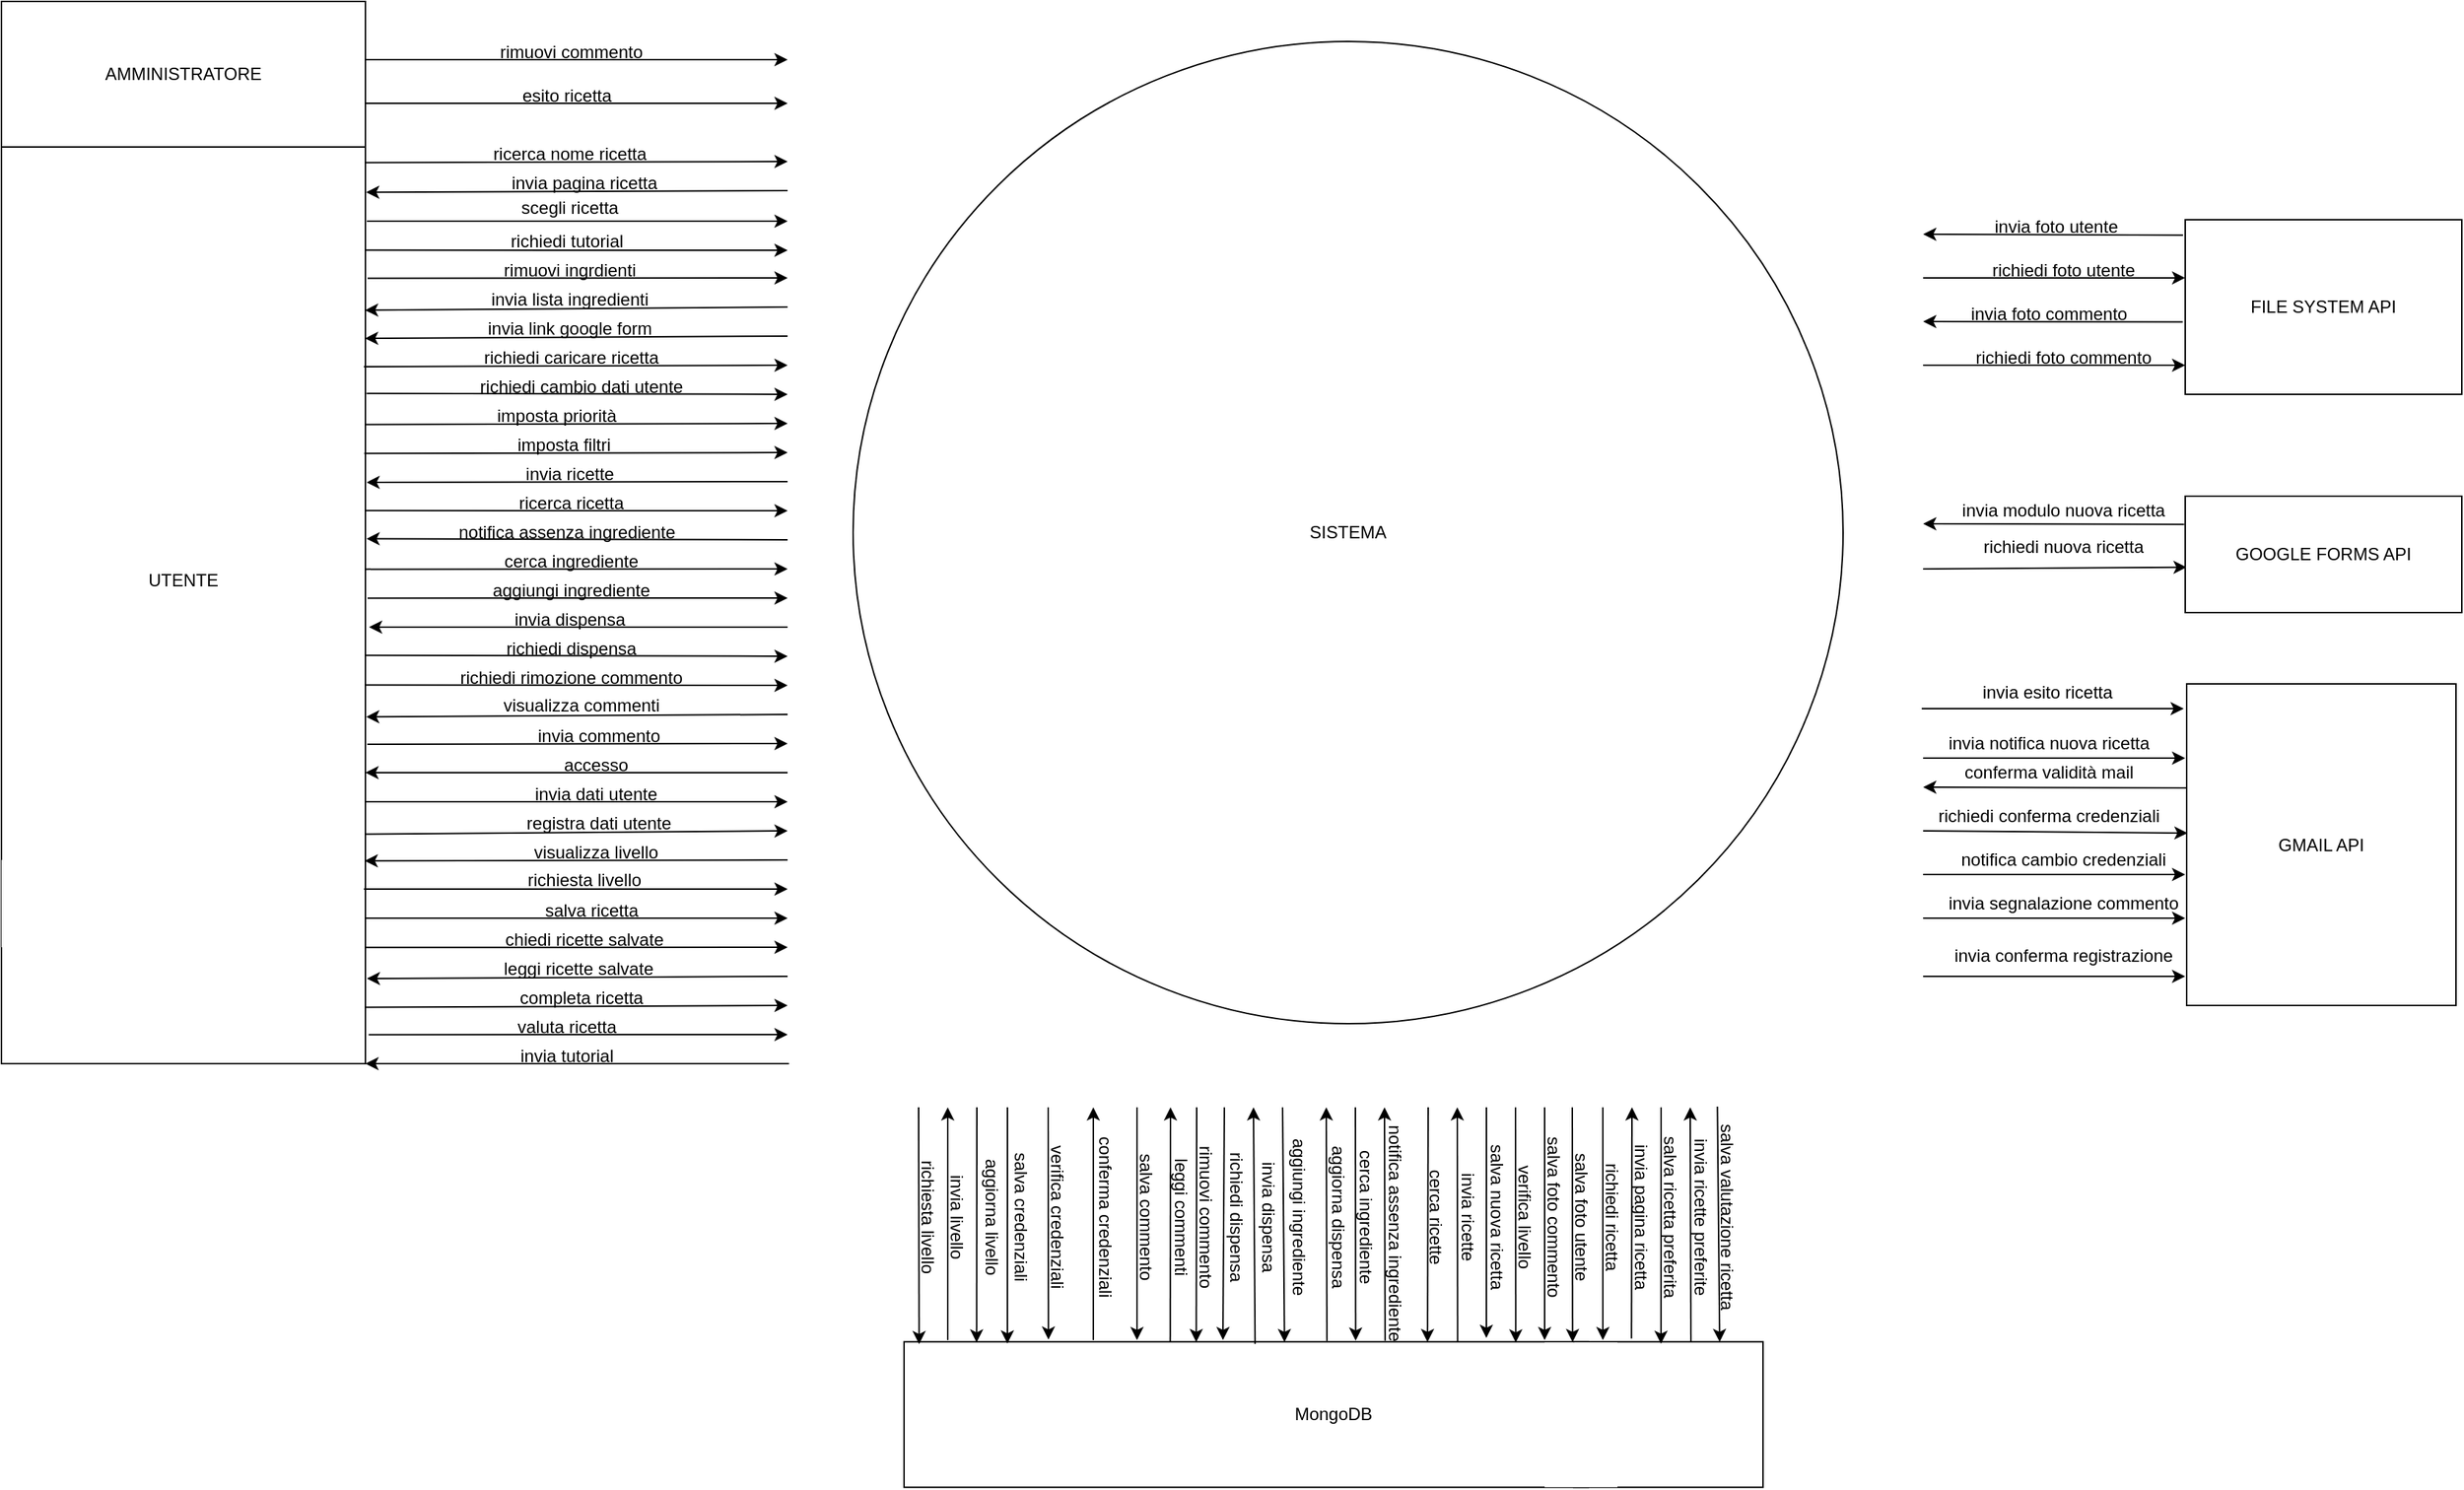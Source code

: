 <mxfile version="20.5.3" type="device"><diagram id="wQBlGms5R-B9E_tC6uIV" name="Pagina-1"><mxGraphModel dx="2553" dy="1556" grid="1" gridSize="10" guides="1" tooltips="1" connect="1" arrows="1" fold="1" page="1" pageScale="1" pageWidth="1169" pageHeight="827" math="0" shadow="0"><root><mxCell id="0"/><mxCell id="1" parent="0"/><mxCell id="vrRRHD0pAtCMs2YxS7Pa-10" value="" style="rounded=0;whiteSpace=wrap;html=1;fontColor=#000000;" parent="1" vertex="1"><mxGeometry x="-10" y="460" width="250" height="130" as="geometry"/></mxCell><mxCell id="uP_7H-w4UrX24b1T5Wkm-80" style="edgeStyle=orthogonalEdgeStyle;rounded=0;orthogonalLoop=1;jettySize=auto;html=1;exitX=1;exitY=0.75;exitDx=0;exitDy=0;fontColor=#000000;" parent="1" edge="1"><mxGeometry relative="1" as="geometry"><mxPoint x="530" y="-70" as="targetPoint"/><mxPoint x="240" y="-70" as="sourcePoint"/></mxGeometry></mxCell><mxCell id="0lq4EhsBohzgblfI7gjp-5" value="&lt;br&gt;&lt;br&gt;&lt;br&gt;&lt;br&gt;&lt;br&gt;&lt;br&gt;UTENTE" style="rounded=0;whiteSpace=wrap;html=1;perimeterSpacing=0;fontColor=#000000;" parent="1" vertex="1"><mxGeometry x="-10" y="-40" width="250" height="510" as="geometry"/></mxCell><mxCell id="0lq4EhsBohzgblfI7gjp-13" value="&lt;font style=&quot;font-size: 12px;&quot;&gt;richiesta &lt;/font&gt;&lt;font style=&quot;font-size: 12px;&quot;&gt;livello&lt;/font&gt;" style="text;html=1;align=center;verticalAlign=middle;resizable=0;points=[];autosize=1;fontSize=24;fontColor=#000000;" parent="1" vertex="1"><mxGeometry x="340" y="440" width="100" height="40" as="geometry"/></mxCell><mxCell id="0lq4EhsBohzgblfI7gjp-17" value="" style="endArrow=classic;html=1;rounded=0;fontSize=12;exitX=1;exitY=1;exitDx=0;exitDy=0;edgeStyle=elbowEdgeStyle;elbow=vertical;fontColor=#000000;" parent="1" source="0lq4EhsBohzgblfI7gjp-5" edge="1"><mxGeometry width="50" height="50" relative="1" as="geometry"><mxPoint x="540" y="530" as="sourcePoint"/><mxPoint x="530" y="470" as="targetPoint"/></mxGeometry></mxCell><mxCell id="0lq4EhsBohzgblfI7gjp-22" value="visualizza livello" style="text;html=1;align=center;verticalAlign=middle;resizable=0;points=[];autosize=1;fontSize=12;fontColor=#000000;" parent="1" vertex="1"><mxGeometry x="343" y="430" width="110" height="30" as="geometry"/></mxCell><mxCell id="0lq4EhsBohzgblfI7gjp-26" value="&lt;font&gt;registra dati utente&lt;/font&gt;" style="text;html=1;align=center;verticalAlign=middle;resizable=0;points=[];autosize=1;strokeColor=none;fillColor=none;fontSize=12;fontColor=#000000;" parent="1" vertex="1"><mxGeometry x="340" y="410" width="120" height="30" as="geometry"/></mxCell><mxCell id="0lq4EhsBohzgblfI7gjp-35" value="&lt;font&gt;invia dati utente&lt;/font&gt;" style="text;html=1;align=center;verticalAlign=middle;resizable=0;points=[];autosize=1;strokeColor=none;fillColor=none;fontSize=12;fontColor=#000000;" parent="1" vertex="1"><mxGeometry x="343" y="390" width="110" height="30" as="geometry"/></mxCell><mxCell id="0lq4EhsBohzgblfI7gjp-40" value="" style="endArrow=classic;html=1;rounded=0;fontSize=12;fontColor=#000000;elbow=vertical;" parent="1" edge="1"><mxGeometry width="50" height="50" relative="1" as="geometry"><mxPoint x="530" y="390" as="sourcePoint"/><mxPoint x="240" y="390" as="targetPoint"/></mxGeometry></mxCell><mxCell id="0lq4EhsBohzgblfI7gjp-41" value="accesso" style="text;html=1;align=center;verticalAlign=middle;resizable=0;points=[];autosize=1;strokeColor=none;fillColor=none;fontSize=12;fontColor=#000000;" parent="1" vertex="1"><mxGeometry x="363" y="370" width="70" height="30" as="geometry"/></mxCell><mxCell id="0lq4EhsBohzgblfI7gjp-44" value="&lt;font&gt;invia commento&lt;/font&gt;" style="text;html=1;align=center;verticalAlign=middle;resizable=0;points=[];autosize=1;strokeColor=none;fillColor=none;fontSize=12;fontColor=#000000;" parent="1" vertex="1"><mxGeometry x="345" y="350" width="110" height="30" as="geometry"/></mxCell><mxCell id="0lq4EhsBohzgblfI7gjp-52" value="visualizza commenti" style="text;html=1;align=center;verticalAlign=middle;resizable=0;points=[];autosize=1;strokeColor=none;fillColor=none;fontSize=12;fontColor=#000000;" parent="1" vertex="1"><mxGeometry x="323" y="329" width="130" height="30" as="geometry"/></mxCell><mxCell id="0lq4EhsBohzgblfI7gjp-54" value="richiedi rimozione commento" style="text;html=1;align=center;verticalAlign=middle;resizable=0;points=[];autosize=1;strokeColor=none;fillColor=none;fontSize=12;fontColor=#000000;" parent="1" vertex="1"><mxGeometry x="291" y="310" width="180" height="30" as="geometry"/></mxCell><mxCell id="0lq4EhsBohzgblfI7gjp-62" value="rimuovi commento" style="text;html=1;align=center;verticalAlign=middle;resizable=0;points=[];autosize=1;strokeColor=none;fillColor=none;fontSize=12;fontColor=#000000;rotation=0;" parent="1" vertex="1"><mxGeometry x="321" y="-120" width="120" height="30" as="geometry"/></mxCell><mxCell id="0lq4EhsBohzgblfI7gjp-63" value="" style="endArrow=classic;html=1;rounded=0;fontSize=12;fontColor=#000000;elbow=vertical;entryX=0.998;entryY=0.962;entryDx=0;entryDy=0;entryPerimeter=0;" parent="1" target="0lq4EhsBohzgblfI7gjp-5" edge="1"><mxGeometry width="50" height="50" relative="1" as="geometry"><mxPoint x="530" y="450" as="sourcePoint"/><mxPoint x="590" y="360" as="targetPoint"/></mxGeometry></mxCell><mxCell id="0lq4EhsBohzgblfI7gjp-64" value="" style="endArrow=classic;html=1;rounded=0;fontSize=12;fontColor=#000000;elbow=vertical;exitX=1;exitY=0.926;exitDx=0;exitDy=0;exitPerimeter=0;" parent="1" source="0lq4EhsBohzgblfI7gjp-5" edge="1"><mxGeometry width="50" height="50" relative="1" as="geometry"><mxPoint x="540" y="410" as="sourcePoint"/><mxPoint x="530" y="430" as="targetPoint"/></mxGeometry></mxCell><mxCell id="0lq4EhsBohzgblfI7gjp-65" value="" style="endArrow=classic;html=1;rounded=0;fontSize=12;fontColor=#000000;elbow=vertical;" parent="1" edge="1"><mxGeometry width="50" height="50" relative="1" as="geometry"><mxPoint x="240" y="410" as="sourcePoint"/><mxPoint x="530" y="410" as="targetPoint"/></mxGeometry></mxCell><mxCell id="0lq4EhsBohzgblfI7gjp-67" value="" style="endArrow=classic;html=1;rounded=0;fontSize=12;fontColor=#000000;elbow=vertical;exitX=1.005;exitY=0.805;exitDx=0;exitDy=0;exitPerimeter=0;" parent="1" source="0lq4EhsBohzgblfI7gjp-5" edge="1"><mxGeometry width="50" height="50" relative="1" as="geometry"><mxPoint x="480" y="360" as="sourcePoint"/><mxPoint x="530" y="370" as="targetPoint"/></mxGeometry></mxCell><mxCell id="0lq4EhsBohzgblfI7gjp-70" value="" style="endArrow=classic;html=1;rounded=0;fontSize=12;fontColor=#000000;elbow=vertical;exitX=1.002;exitY=0.725;exitDx=0;exitDy=0;exitPerimeter=0;" parent="1" source="0lq4EhsBohzgblfI7gjp-5" edge="1"><mxGeometry width="50" height="50" relative="1" as="geometry"><mxPoint x="420" y="330" as="sourcePoint"/><mxPoint x="530" y="330" as="targetPoint"/></mxGeometry></mxCell><mxCell id="uP_7H-w4UrX24b1T5Wkm-2" value="&lt;font&gt;richiedi dispensa&lt;/font&gt;" style="text;html=1;align=center;verticalAlign=middle;resizable=0;points=[];autosize=1;fontColor=#000000;" parent="1" vertex="1"><mxGeometry x="326" y="290" width="110" height="30" as="geometry"/></mxCell><mxCell id="uP_7H-w4UrX24b1T5Wkm-8" value="invia dispensa" style="text;html=1;align=center;verticalAlign=middle;resizable=0;points=[];autosize=1;strokeColor=none;fillColor=none;fontColor=#000000;" parent="1" vertex="1"><mxGeometry x="330" y="270" width="100" height="30" as="geometry"/></mxCell><mxCell id="uP_7H-w4UrX24b1T5Wkm-10" value="aggiungi ingrediente" style="text;html=1;align=center;verticalAlign=middle;resizable=0;points=[];autosize=1;strokeColor=none;fillColor=none;fontColor=#000000;" parent="1" vertex="1"><mxGeometry x="316" y="250" width="130" height="30" as="geometry"/></mxCell><mxCell id="uP_7H-w4UrX24b1T5Wkm-16" value="cerca ingrediente" style="text;html=1;align=center;verticalAlign=middle;resizable=0;points=[];autosize=1;strokeColor=none;fillColor=none;fontColor=#000000;" parent="1" vertex="1"><mxGeometry x="321" y="230" width="120" height="30" as="geometry"/></mxCell><mxCell id="uP_7H-w4UrX24b1T5Wkm-22" value="notifica assenza ingrediente" style="text;html=1;align=center;verticalAlign=middle;resizable=0;points=[];autosize=1;strokeColor=none;fillColor=none;fontColor=#000000;" parent="1" vertex="1"><mxGeometry x="293" y="210" width="170" height="30" as="geometry"/></mxCell><mxCell id="uP_7H-w4UrX24b1T5Wkm-24" value="ricerca ricetta" style="text;html=1;align=center;verticalAlign=middle;resizable=0;points=[];autosize=1;strokeColor=none;fillColor=none;fontColor=#000000;" parent="1" vertex="1"><mxGeometry x="331" y="190" width="100" height="30" as="geometry"/></mxCell><mxCell id="uP_7H-w4UrX24b1T5Wkm-30" value="invia ricette" style="text;html=1;align=center;verticalAlign=middle;resizable=0;points=[];autosize=1;strokeColor=none;fillColor=none;fontColor=#000000;" parent="1" vertex="1"><mxGeometry x="340" y="170" width="80" height="30" as="geometry"/></mxCell><mxCell id="uP_7H-w4UrX24b1T5Wkm-33" value="imposta filtri" style="text;html=1;align=center;verticalAlign=middle;resizable=0;points=[];autosize=1;strokeColor=none;fillColor=none;fontColor=#000000;" parent="1" vertex="1"><mxGeometry x="331" y="150" width="90" height="30" as="geometry"/></mxCell><mxCell id="uP_7H-w4UrX24b1T5Wkm-35" value="imposta priorità" style="text;html=1;align=center;verticalAlign=middle;resizable=0;points=[];autosize=1;strokeColor=none;fillColor=none;fontColor=#000000;" parent="1" vertex="1"><mxGeometry x="316" y="130" width="110" height="30" as="geometry"/></mxCell><mxCell id="uP_7H-w4UrX24b1T5Wkm-39" value="&lt;font&gt;richiedi cambio dati utente&lt;/font&gt;" style="text;html=1;align=center;verticalAlign=middle;resizable=0;points=[];autosize=1;strokeColor=none;fillColor=none;fontColor=#000000;" parent="1" vertex="1"><mxGeometry x="308" y="110" width="160" height="30" as="geometry"/></mxCell><mxCell id="uP_7H-w4UrX24b1T5Wkm-40" value="" style="endArrow=classic;html=1;rounded=0;fontColor=#000000;entryX=1.002;entryY=0.768;entryDx=0;entryDy=0;entryPerimeter=0;" parent="1" target="0lq4EhsBohzgblfI7gjp-5" edge="1"><mxGeometry width="50" height="50" relative="1" as="geometry"><mxPoint x="530" y="350" as="sourcePoint"/><mxPoint x="390" y="300" as="targetPoint"/></mxGeometry></mxCell><mxCell id="uP_7H-w4UrX24b1T5Wkm-41" value="" style="endArrow=classic;html=1;rounded=0;fontColor=#000000;exitX=0.998;exitY=0.685;exitDx=0;exitDy=0;exitPerimeter=0;" parent="1" source="0lq4EhsBohzgblfI7gjp-5" edge="1"><mxGeometry width="50" height="50" relative="1" as="geometry"><mxPoint x="340" y="350" as="sourcePoint"/><mxPoint x="530" y="310" as="targetPoint"/></mxGeometry></mxCell><mxCell id="uP_7H-w4UrX24b1T5Wkm-42" value="" style="endArrow=classic;html=1;rounded=0;fontColor=#000000;entryX=1.01;entryY=0.647;entryDx=0;entryDy=0;entryPerimeter=0;" parent="1" target="0lq4EhsBohzgblfI7gjp-5" edge="1"><mxGeometry width="50" height="50" relative="1" as="geometry"><mxPoint x="530" y="290" as="sourcePoint"/><mxPoint x="390" y="300" as="targetPoint"/></mxGeometry></mxCell><mxCell id="uP_7H-w4UrX24b1T5Wkm-43" value="" style="endArrow=classic;html=1;rounded=0;fontColor=#000000;exitX=1.006;exitY=0.608;exitDx=0;exitDy=0;exitPerimeter=0;" parent="1" edge="1" source="0lq4EhsBohzgblfI7gjp-5"><mxGeometry width="50" height="50" relative="1" as="geometry"><mxPoint x="240" y="260" as="sourcePoint"/><mxPoint x="530" y="270" as="targetPoint"/></mxGeometry></mxCell><mxCell id="uP_7H-w4UrX24b1T5Wkm-44" value="" style="endArrow=classic;html=1;rounded=0;fontColor=#000000;exitX=0.999;exitY=0.569;exitDx=0;exitDy=0;exitPerimeter=0;" parent="1" source="0lq4EhsBohzgblfI7gjp-5" edge="1"><mxGeometry width="50" height="50" relative="1" as="geometry"><mxPoint x="340" y="350" as="sourcePoint"/><mxPoint x="530" y="250" as="targetPoint"/></mxGeometry></mxCell><mxCell id="uP_7H-w4UrX24b1T5Wkm-45" value="" style="endArrow=classic;html=1;rounded=0;fontColor=#000000;entryX=1.003;entryY=0.528;entryDx=0;entryDy=0;entryPerimeter=0;" parent="1" target="0lq4EhsBohzgblfI7gjp-5" edge="1"><mxGeometry width="50" height="50" relative="1" as="geometry"><mxPoint x="530" y="230" as="sourcePoint"/><mxPoint x="390" y="300" as="targetPoint"/></mxGeometry></mxCell><mxCell id="uP_7H-w4UrX24b1T5Wkm-46" value="" style="endArrow=classic;html=1;rounded=0;fontColor=#000000;exitX=1;exitY=0.49;exitDx=0;exitDy=0;exitPerimeter=0;" parent="1" source="0lq4EhsBohzgblfI7gjp-5" edge="1"><mxGeometry width="50" height="50" relative="1" as="geometry"><mxPoint x="380" y="220" as="sourcePoint"/><mxPoint x="530" y="210" as="targetPoint"/></mxGeometry></mxCell><mxCell id="uP_7H-w4UrX24b1T5Wkm-47" value="" style="endArrow=classic;html=1;rounded=0;fontColor=#000000;entryX=1.003;entryY=0.452;entryDx=0;entryDy=0;entryPerimeter=0;" parent="1" target="0lq4EhsBohzgblfI7gjp-5" edge="1"><mxGeometry width="50" height="50" relative="1" as="geometry"><mxPoint x="530" y="190" as="sourcePoint"/><mxPoint x="430" y="170" as="targetPoint"/></mxGeometry></mxCell><mxCell id="uP_7H-w4UrX24b1T5Wkm-48" value="" style="endArrow=classic;html=1;rounded=0;fontColor=#000000;exitX=0.997;exitY=0.413;exitDx=0;exitDy=0;exitPerimeter=0;" parent="1" source="0lq4EhsBohzgblfI7gjp-5" edge="1"><mxGeometry width="50" height="50" relative="1" as="geometry"><mxPoint x="380" y="220" as="sourcePoint"/><mxPoint x="530" y="170" as="targetPoint"/></mxGeometry></mxCell><mxCell id="uP_7H-w4UrX24b1T5Wkm-49" value="" style="endArrow=classic;html=1;rounded=0;fontColor=#000000;exitX=1;exitY=0.374;exitDx=0;exitDy=0;exitPerimeter=0;" parent="1" source="0lq4EhsBohzgblfI7gjp-5" edge="1"><mxGeometry width="50" height="50" relative="1" as="geometry"><mxPoint x="380" y="220" as="sourcePoint"/><mxPoint x="530" y="150" as="targetPoint"/></mxGeometry></mxCell><mxCell id="uP_7H-w4UrX24b1T5Wkm-50" value="" style="endArrow=classic;html=1;rounded=0;fontColor=#000000;exitX=1.003;exitY=0.332;exitDx=0;exitDy=0;exitPerimeter=0;" parent="1" source="0lq4EhsBohzgblfI7gjp-5" edge="1"><mxGeometry width="50" height="50" relative="1" as="geometry"><mxPoint x="380" y="220" as="sourcePoint"/><mxPoint x="530" y="130" as="targetPoint"/></mxGeometry></mxCell><mxCell id="uP_7H-w4UrX24b1T5Wkm-79" value="" style="endArrow=classic;html=1;rounded=0;fontColor=#000000;exitX=1;exitY=0.5;exitDx=0;exitDy=0;" parent="1" edge="1"><mxGeometry width="50" height="50" relative="1" as="geometry"><mxPoint x="240" y="-100" as="sourcePoint"/><mxPoint x="530" y="-100" as="targetPoint"/></mxGeometry></mxCell><mxCell id="uP_7H-w4UrX24b1T5Wkm-81" value="&lt;font&gt;esito ricetta&lt;/font&gt;" style="text;html=1;align=center;verticalAlign=middle;resizable=0;points=[];autosize=1;strokeColor=none;fillColor=none;fontColor=#000000;" parent="1" vertex="1"><mxGeometry x="338" y="-90" width="80" height="30" as="geometry"/></mxCell><mxCell id="uP_7H-w4UrX24b1T5Wkm-82" value="" style="endArrow=classic;html=1;rounded=0;fontColor=#000000;exitX=0.996;exitY=0.296;exitDx=0;exitDy=0;exitPerimeter=0;" parent="1" source="0lq4EhsBohzgblfI7gjp-5" edge="1"><mxGeometry width="50" height="50" relative="1" as="geometry"><mxPoint x="240" y="120" as="sourcePoint"/><mxPoint x="530" y="110" as="targetPoint"/></mxGeometry></mxCell><mxCell id="uP_7H-w4UrX24b1T5Wkm-83" value="richiedi caricare ricetta" style="text;html=1;align=center;verticalAlign=middle;resizable=0;points=[];autosize=1;strokeColor=none;fillColor=none;fontColor=#000000;" parent="1" vertex="1"><mxGeometry x="311" y="90" width="140" height="30" as="geometry"/></mxCell><mxCell id="uP_7H-w4UrX24b1T5Wkm-84" value="" style="endArrow=classic;html=1;rounded=0;fontColor=#000000;entryX=0.999;entryY=0.258;entryDx=0;entryDy=0;entryPerimeter=0;" parent="1" target="0lq4EhsBohzgblfI7gjp-5" edge="1"><mxGeometry width="50" height="50" relative="1" as="geometry"><mxPoint x="530" y="90" as="sourcePoint"/><mxPoint x="420" y="60" as="targetPoint"/></mxGeometry></mxCell><mxCell id="uP_7H-w4UrX24b1T5Wkm-85" value="invia link google form" style="text;html=1;align=center;verticalAlign=middle;resizable=0;points=[];autosize=1;strokeColor=none;fillColor=none;fontColor=#000000;" parent="1" vertex="1"><mxGeometry x="310" y="70" width="140" height="30" as="geometry"/></mxCell><mxCell id="vrRRHD0pAtCMs2YxS7Pa-16" value="" style="rounded=0;whiteSpace=wrap;html=1;fillColor=default;strokeColor=none;fontColor=#000000;" parent="1" vertex="1"><mxGeometry x="-10" y="450" width="249" height="60" as="geometry"/></mxCell><mxCell id="TNDM1yv3tOvSaAG3Mcwe-1" value="" style="endArrow=classic;html=1;rounded=0;entryX=0.999;entryY=0.22;entryDx=0;entryDy=0;entryPerimeter=0;fontColor=#000000;" edge="1" parent="1" target="0lq4EhsBohzgblfI7gjp-5"><mxGeometry width="50" height="50" relative="1" as="geometry"><mxPoint x="530" y="70" as="sourcePoint"/><mxPoint x="540" y="10" as="targetPoint"/></mxGeometry></mxCell><mxCell id="TNDM1yv3tOvSaAG3Mcwe-2" value="invia lista ingredienti" style="text;html=1;align=center;verticalAlign=middle;resizable=0;points=[];autosize=1;strokeColor=none;fillColor=none;fontColor=#000000;" vertex="1" parent="1"><mxGeometry x="315" y="50" width="130" height="30" as="geometry"/></mxCell><mxCell id="TNDM1yv3tOvSaAG3Mcwe-3" value="" style="endArrow=classic;html=1;rounded=0;exitX=1.006;exitY=0.177;exitDx=0;exitDy=0;exitPerimeter=0;fontColor=#000000;" edge="1" parent="1" source="0lq4EhsBohzgblfI7gjp-5"><mxGeometry width="50" height="50" relative="1" as="geometry"><mxPoint x="420" y="60" as="sourcePoint"/><mxPoint x="530" y="50" as="targetPoint"/></mxGeometry></mxCell><mxCell id="TNDM1yv3tOvSaAG3Mcwe-4" value="rimuovi ingrdienti" style="text;html=1;align=center;verticalAlign=middle;resizable=0;points=[];autosize=1;strokeColor=none;fillColor=none;fontColor=#000000;" vertex="1" parent="1"><mxGeometry x="325" y="30" width="110" height="30" as="geometry"/></mxCell><mxCell id="TNDM1yv3tOvSaAG3Mcwe-5" value="" style="endArrow=classic;html=1;rounded=0;exitX=0.998;exitY=0.139;exitDx=0;exitDy=0;exitPerimeter=0;fontColor=#000000;" edge="1" parent="1" source="0lq4EhsBohzgblfI7gjp-5"><mxGeometry width="50" height="50" relative="1" as="geometry"><mxPoint x="420" y="20" as="sourcePoint"/><mxPoint x="530" y="31" as="targetPoint"/></mxGeometry></mxCell><mxCell id="TNDM1yv3tOvSaAG3Mcwe-6" value="richiedi tutorial" style="text;html=1;align=center;verticalAlign=middle;resizable=0;points=[];autosize=1;strokeColor=none;fillColor=none;fontColor=#000000;" vertex="1" parent="1"><mxGeometry x="328" y="10" width="100" height="30" as="geometry"/></mxCell><mxCell id="TNDM1yv3tOvSaAG3Mcwe-7" value="" style="endArrow=classic;html=1;rounded=0;exitX=1.004;exitY=0.1;exitDx=0;exitDy=0;exitPerimeter=0;fontColor=#000000;" edge="1" parent="1" source="0lq4EhsBohzgblfI7gjp-5"><mxGeometry width="50" height="50" relative="1" as="geometry"><mxPoint x="420" y="20" as="sourcePoint"/><mxPoint x="530" y="11" as="targetPoint"/></mxGeometry></mxCell><mxCell id="TNDM1yv3tOvSaAG3Mcwe-8" value="scegli ricetta" style="text;html=1;align=center;verticalAlign=middle;resizable=0;points=[];autosize=1;strokeColor=none;fillColor=none;fontColor=#000000;" vertex="1" parent="1"><mxGeometry x="335" y="-13" width="90" height="30" as="geometry"/></mxCell><mxCell id="TNDM1yv3tOvSaAG3Mcwe-11" value="" style="endArrow=classic;html=1;rounded=0;entryX=1.002;entryY=0.061;entryDx=0;entryDy=0;entryPerimeter=0;fontColor=#000000;" edge="1" parent="1" target="0lq4EhsBohzgblfI7gjp-5"><mxGeometry width="50" height="50" relative="1" as="geometry"><mxPoint x="530" y="-10" as="sourcePoint"/><mxPoint x="470" y="-30" as="targetPoint"/></mxGeometry></mxCell><mxCell id="TNDM1yv3tOvSaAG3Mcwe-12" value="invia pagina ricetta" style="text;html=1;align=center;verticalAlign=middle;resizable=0;points=[];autosize=1;strokeColor=none;fillColor=none;fontColor=#000000;" vertex="1" parent="1"><mxGeometry x="330" y="-30" width="120" height="30" as="geometry"/></mxCell><mxCell id="TNDM1yv3tOvSaAG3Mcwe-14" value="" style="endArrow=classic;html=1;rounded=0;exitX=0.999;exitY=0.021;exitDx=0;exitDy=0;exitPerimeter=0;fontColor=#000000;" edge="1" parent="1" source="0lq4EhsBohzgblfI7gjp-5"><mxGeometry width="50" height="50" relative="1" as="geometry"><mxPoint x="420" y="20" as="sourcePoint"/><mxPoint x="530" y="-30" as="targetPoint"/></mxGeometry></mxCell><mxCell id="TNDM1yv3tOvSaAG3Mcwe-15" value="ricerca nome ricetta" style="text;html=1;align=center;verticalAlign=middle;resizable=0;points=[];autosize=1;strokeColor=none;fillColor=none;fontColor=#000000;" vertex="1" parent="1"><mxGeometry x="315" y="-50" width="130" height="30" as="geometry"/></mxCell><mxCell id="TNDM1yv3tOvSaAG3Mcwe-16" value="" style="endArrow=classic;html=1;rounded=0;fontColor=#000000;" edge="1" parent="1"><mxGeometry width="50" height="50" relative="1" as="geometry"><mxPoint x="240" y="490" as="sourcePoint"/><mxPoint x="530" y="490" as="targetPoint"/></mxGeometry></mxCell><mxCell id="TNDM1yv3tOvSaAG3Mcwe-17" value="salva ricetta" style="text;html=1;align=center;verticalAlign=middle;resizable=0;points=[];autosize=1;strokeColor=none;fillColor=none;fontColor=#000000;" vertex="1" parent="1"><mxGeometry x="350" y="470" width="90" height="30" as="geometry"/></mxCell><mxCell id="TNDM1yv3tOvSaAG3Mcwe-18" value="" style="endArrow=classic;html=1;rounded=0;exitX=0.998;exitY=0.386;exitDx=0;exitDy=0;exitPerimeter=0;fontColor=#000000;" edge="1" parent="1" source="vrRRHD0pAtCMs2YxS7Pa-10"><mxGeometry width="50" height="50" relative="1" as="geometry"><mxPoint x="420" y="490" as="sourcePoint"/><mxPoint x="530" y="510" as="targetPoint"/></mxGeometry></mxCell><mxCell id="TNDM1yv3tOvSaAG3Mcwe-19" value="chiedi ricette salvate" style="text;html=1;align=center;verticalAlign=middle;resizable=0;points=[];autosize=1;strokeColor=none;fillColor=none;fontColor=#000000;" vertex="1" parent="1"><mxGeometry x="325" y="490" width="130" height="30" as="geometry"/></mxCell><mxCell id="TNDM1yv3tOvSaAG3Mcwe-20" value="" style="endArrow=classic;html=1;rounded=0;entryX=1.004;entryY=0.55;entryDx=0;entryDy=0;entryPerimeter=0;fontColor=#000000;" edge="1" parent="1" target="vrRRHD0pAtCMs2YxS7Pa-10"><mxGeometry width="50" height="50" relative="1" as="geometry"><mxPoint x="530" y="530" as="sourcePoint"/><mxPoint x="430" y="430" as="targetPoint"/></mxGeometry></mxCell><mxCell id="TNDM1yv3tOvSaAG3Mcwe-21" value="leggi ricette salvate" style="text;html=1;align=center;verticalAlign=middle;resizable=0;points=[];autosize=1;strokeColor=none;fillColor=none;fontColor=#000000;" vertex="1" parent="1"><mxGeometry x="321" y="510" width="130" height="30" as="geometry"/></mxCell><mxCell id="TNDM1yv3tOvSaAG3Mcwe-22" value="" style="endArrow=classic;html=1;rounded=0;exitX=1.002;exitY=0.702;exitDx=0;exitDy=0;exitPerimeter=0;fontColor=#000000;" edge="1" parent="1" source="vrRRHD0pAtCMs2YxS7Pa-10"><mxGeometry width="50" height="50" relative="1" as="geometry"><mxPoint x="330" y="520" as="sourcePoint"/><mxPoint x="530" y="550" as="targetPoint"/></mxGeometry></mxCell><mxCell id="TNDM1yv3tOvSaAG3Mcwe-23" value="completa ricetta" style="text;html=1;align=center;verticalAlign=middle;resizable=0;points=[];autosize=1;strokeColor=none;fillColor=none;fontColor=#000000;" vertex="1" parent="1"><mxGeometry x="333" y="530" width="110" height="30" as="geometry"/></mxCell><mxCell id="TNDM1yv3tOvSaAG3Mcwe-24" value="" style="endArrow=classic;html=1;rounded=0;exitX=1.009;exitY=0.847;exitDx=0;exitDy=0;exitPerimeter=0;fontColor=#000000;" edge="1" parent="1" source="vrRRHD0pAtCMs2YxS7Pa-10"><mxGeometry width="50" height="50" relative="1" as="geometry"><mxPoint x="340" y="580" as="sourcePoint"/><mxPoint x="530" y="570" as="targetPoint"/></mxGeometry></mxCell><mxCell id="TNDM1yv3tOvSaAG3Mcwe-25" value="valuta ricetta" style="text;html=1;align=center;verticalAlign=middle;resizable=0;points=[];autosize=1;strokeColor=none;fillColor=none;fontColor=#000000;" vertex="1" parent="1"><mxGeometry x="333" y="550" width="90" height="30" as="geometry"/></mxCell><mxCell id="uP_7H-w4UrX24b1T5Wkm-88" value="" style="endArrow=classic;html=1;rounded=0;fontColor=#000000;entryX=0.173;entryY=0.01;entryDx=0;entryDy=0;entryPerimeter=0;" parent="1" edge="1"><mxGeometry width="50" height="50" relative="1" as="geometry"><mxPoint x="1310" y="250" as="sourcePoint"/><mxPoint x="1491.0" y="248.86" as="targetPoint"/></mxGeometry></mxCell><mxCell id="uP_7H-w4UrX24b1T5Wkm-89" value="richiedi nuova ricetta" style="text;html=1;align=center;verticalAlign=middle;resizable=0;points=[];autosize=1;strokeColor=none;fillColor=none;fontColor=#000000;rotation=0;" parent="1" vertex="1"><mxGeometry x="1341" y="220" width="130" height="30" as="geometry"/></mxCell><mxCell id="uP_7H-w4UrX24b1T5Wkm-92" value="" style="endArrow=classic;html=1;rounded=0;fontColor=#000000;exitX=0.337;exitY=-0.007;exitDx=0;exitDy=0;exitPerimeter=0;" parent="1" edge="1"><mxGeometry width="50" height="50" relative="1" as="geometry"><mxPoint x="1489.3" y="219.34" as="sourcePoint"/><mxPoint x="1310" y="219" as="targetPoint"/></mxGeometry></mxCell><mxCell id="uP_7H-w4UrX24b1T5Wkm-93" value="invia modulo nuova ricetta" style="text;html=1;align=center;verticalAlign=middle;resizable=0;points=[];autosize=1;strokeColor=none;fillColor=none;fontColor=#000000;rotation=0;" parent="1" vertex="1"><mxGeometry x="1326" y="195" width="160" height="30" as="geometry"/></mxCell><mxCell id="TNDM1yv3tOvSaAG3Mcwe-44" value="GOOGLE FORMS API" style="rounded=0;whiteSpace=wrap;html=1;fillColor=default;fontColor=#000000;" vertex="1" parent="1"><mxGeometry x="1490" y="200" width="190" height="80" as="geometry"/></mxCell><mxCell id="0lq4EhsBohzgblfI7gjp-30" value="invia conferma registrazione" style="text;html=1;align=center;verticalAlign=middle;resizable=0;points=[];autosize=1;strokeColor=none;fillColor=none;fontSize=12;fontColor=#000000;rotation=0;" parent="1" vertex="1"><mxGeometry x="1321" y="501.0" width="170" height="30" as="geometry"/></mxCell><mxCell id="0lq4EhsBohzgblfI7gjp-60" value="invia segnalazione commento" style="text;html=1;align=center;verticalAlign=middle;resizable=0;points=[];autosize=1;strokeColor=none;fillColor=none;fontSize=12;fontColor=#000000;rotation=0;" parent="1" vertex="1"><mxGeometry x="1316" y="465.0" width="180" height="30" as="geometry"/></mxCell><mxCell id="uP_7H-w4UrX24b1T5Wkm-71" value="" style="endArrow=classic;html=1;rounded=0;fontColor=#000000;" parent="1" edge="1"><mxGeometry width="50" height="50" relative="1" as="geometry"><mxPoint x="1310" y="530" as="sourcePoint"/><mxPoint x="1490" y="530" as="targetPoint"/></mxGeometry></mxCell><mxCell id="uP_7H-w4UrX24b1T5Wkm-72" value="" style="endArrow=classic;html=1;rounded=0;fontColor=#000000;" parent="1" edge="1"><mxGeometry width="50" height="50" relative="1" as="geometry"><mxPoint x="1310" y="490.0" as="sourcePoint"/><mxPoint x="1490" y="490.0" as="targetPoint"/></mxGeometry></mxCell><mxCell id="uP_7H-w4UrX24b1T5Wkm-73" value="" style="endArrow=classic;html=1;rounded=0;fontColor=#000000;entryX=0.25;entryY=0;entryDx=0;entryDy=0;" parent="1" edge="1"><mxGeometry width="50" height="50" relative="1" as="geometry"><mxPoint x="1310" y="460.0" as="sourcePoint"/><mxPoint x="1490" y="460.0" as="targetPoint"/></mxGeometry></mxCell><mxCell id="uP_7H-w4UrX24b1T5Wkm-74" value="notifica cambio credenziali" style="text;html=1;align=center;verticalAlign=middle;resizable=0;points=[];autosize=1;strokeColor=none;fillColor=none;fontColor=#000000;rotation=0;" parent="1" vertex="1"><mxGeometry x="1326" y="435.0" width="160" height="30" as="geometry"/></mxCell><mxCell id="uP_7H-w4UrX24b1T5Wkm-75" value="" style="endArrow=classic;html=1;rounded=0;fontColor=#000000;entryX=0.339;entryY=0.016;entryDx=0;entryDy=0;entryPerimeter=0;" parent="1" edge="1"><mxGeometry width="50" height="50" relative="1" as="geometry"><mxPoint x="1310" y="430.0" as="sourcePoint"/><mxPoint x="1491.6" y="431.52" as="targetPoint"/></mxGeometry></mxCell><mxCell id="uP_7H-w4UrX24b1T5Wkm-76" value="richiedi conferma credenziali" style="text;html=1;align=center;verticalAlign=middle;resizable=0;points=[];autosize=1;strokeColor=none;fillColor=none;fontColor=#000000;rotation=0;" parent="1" vertex="1"><mxGeometry x="1306" y="405.0" width="180" height="30" as="geometry"/></mxCell><mxCell id="uP_7H-w4UrX24b1T5Wkm-77" value="" style="endArrow=classic;html=1;rounded=0;fontColor=#000000;exitX=0.436;exitY=0.015;exitDx=0;exitDy=0;exitPerimeter=0;" parent="1" edge="1"><mxGeometry width="50" height="50" relative="1" as="geometry"><mxPoint x="1491.5" y="400.48" as="sourcePoint"/><mxPoint x="1310" y="400.0" as="targetPoint"/></mxGeometry></mxCell><mxCell id="uP_7H-w4UrX24b1T5Wkm-78" value="conferma validità mail" style="text;html=1;align=center;verticalAlign=middle;resizable=0;points=[];autosize=1;strokeColor=none;fillColor=none;fontColor=#000000;rotation=0;" parent="1" vertex="1"><mxGeometry x="1326" y="375.0" width="140" height="30" as="geometry"/></mxCell><mxCell id="uP_7H-w4UrX24b1T5Wkm-86" value="" style="endArrow=classic;html=1;rounded=0;fontColor=#000000;entryX=0.5;entryY=0;entryDx=0;entryDy=0;" parent="1" edge="1"><mxGeometry width="50" height="50" relative="1" as="geometry"><mxPoint x="1310" y="380.0" as="sourcePoint"/><mxPoint x="1490" y="380.0" as="targetPoint"/></mxGeometry></mxCell><mxCell id="uP_7H-w4UrX24b1T5Wkm-87" value="invia notifica nuova ricetta" style="text;html=1;align=center;verticalAlign=middle;resizable=0;points=[];autosize=1;strokeColor=none;fillColor=none;fontColor=#000000;rotation=0;" parent="1" vertex="1"><mxGeometry x="1316" y="355.0" width="160" height="30" as="geometry"/></mxCell><mxCell id="uP_7H-w4UrX24b1T5Wkm-112" value="" style="endArrow=classic;html=1;rounded=0;fontColor=#000000;" parent="1" edge="1"><mxGeometry width="50" height="50" relative="1" as="geometry"><mxPoint x="1309" y="346.0" as="sourcePoint"/><mxPoint x="1489" y="346.0" as="targetPoint"/></mxGeometry></mxCell><mxCell id="uP_7H-w4UrX24b1T5Wkm-113" value="&lt;font&gt;invia esito ricetta&lt;/font&gt;" style="text;html=1;align=center;verticalAlign=middle;resizable=0;points=[];autosize=1;strokeColor=none;fillColor=none;fontColor=#000000;rotation=0;" parent="1" vertex="1"><mxGeometry x="1340" y="320.0" width="110" height="30" as="geometry"/></mxCell><mxCell id="TNDM1yv3tOvSaAG3Mcwe-42" value="GMAIL API" style="rounded=0;whiteSpace=wrap;html=1;fillColor=default;fontColor=#000000;" vertex="1" parent="1"><mxGeometry x="1491" y="329" width="185" height="221" as="geometry"/></mxCell><mxCell id="uP_7H-w4UrX24b1T5Wkm-98" value="" style="endArrow=classic;html=1;rounded=0;fontColor=#000000;" parent="1" edge="1"><mxGeometry width="50" height="50" relative="1" as="geometry"><mxPoint x="1310" y="110" as="sourcePoint"/><mxPoint x="1490" y="110" as="targetPoint"/></mxGeometry></mxCell><mxCell id="uP_7H-w4UrX24b1T5Wkm-99" value="&lt;font&gt;richiedi foto commento&lt;/font&gt;" style="text;html=1;align=center;verticalAlign=middle;resizable=0;points=[];autosize=1;strokeColor=none;fillColor=none;fontColor=#000000;rotation=0;" parent="1" vertex="1"><mxGeometry x="1336" y="90.0" width="140" height="30" as="geometry"/></mxCell><mxCell id="uP_7H-w4UrX24b1T5Wkm-100" value="" style="endArrow=classic;html=1;rounded=0;fontColor=#000000;exitX=-0.009;exitY=0.585;exitDx=0;exitDy=0;exitPerimeter=0;" parent="1" edge="1" source="TNDM1yv3tOvSaAG3Mcwe-47"><mxGeometry width="50" height="50" relative="1" as="geometry"><mxPoint x="1487" y="76.16" as="sourcePoint"/><mxPoint x="1310" y="80" as="targetPoint"/></mxGeometry></mxCell><mxCell id="uP_7H-w4UrX24b1T5Wkm-101" value="invia foto commento" style="text;html=1;align=center;verticalAlign=middle;resizable=0;points=[];autosize=1;strokeColor=none;fillColor=none;fontColor=#000000;rotation=0;" parent="1" vertex="1"><mxGeometry x="1331" y="60.0" width="130" height="30" as="geometry"/></mxCell><mxCell id="uP_7H-w4UrX24b1T5Wkm-104" value="" style="endArrow=classic;html=1;rounded=0;fontColor=#000000;entryX=0;entryY=0.333;entryDx=0;entryDy=0;entryPerimeter=0;" parent="1" target="TNDM1yv3tOvSaAG3Mcwe-47" edge="1"><mxGeometry width="50" height="50" relative="1" as="geometry"><mxPoint x="1310" y="50" as="sourcePoint"/><mxPoint x="1367" y="56.16" as="targetPoint"/></mxGeometry></mxCell><mxCell id="uP_7H-w4UrX24b1T5Wkm-105" value="&lt;font&gt;richiedi foto utente&lt;/font&gt;" style="text;html=1;align=center;verticalAlign=middle;resizable=0;points=[];autosize=1;strokeColor=none;fillColor=none;fontColor=#000000;rotation=0;" parent="1" vertex="1"><mxGeometry x="1346" y="30.0" width="120" height="30" as="geometry"/></mxCell><mxCell id="uP_7H-w4UrX24b1T5Wkm-106" value="" style="endArrow=classic;html=1;rounded=0;fontColor=#000000;exitX=-0.008;exitY=0.089;exitDx=0;exitDy=0;exitPerimeter=0;" parent="1" edge="1" source="TNDM1yv3tOvSaAG3Mcwe-47"><mxGeometry width="50" height="50" relative="1" as="geometry"><mxPoint x="1487" y="26.16" as="sourcePoint"/><mxPoint x="1310" y="20" as="targetPoint"/></mxGeometry></mxCell><mxCell id="uP_7H-w4UrX24b1T5Wkm-107" value="invia foto utente" style="text;html=1;align=center;verticalAlign=middle;resizable=0;points=[];autosize=1;strokeColor=none;fillColor=none;fontColor=#000000;rotation=0;" parent="1" vertex="1"><mxGeometry x="1346" y="-6.04e-14" width="110" height="30" as="geometry"/></mxCell><mxCell id="TNDM1yv3tOvSaAG3Mcwe-47" value="FILE SYSTEM API" style="rounded=0;whiteSpace=wrap;html=1;fillColor=default;fontColor=#000000;" vertex="1" parent="1"><mxGeometry x="1490" y="10" width="190" height="120" as="geometry"/></mxCell><mxCell id="TNDM1yv3tOvSaAG3Mcwe-48" value="SISTEMA" style="ellipse;whiteSpace=wrap;html=1;fillColor=default;fontColor=#000000;" vertex="1" parent="1"><mxGeometry x="575" y="-112.5" width="680" height="675" as="geometry"/></mxCell><mxCell id="0lq4EhsBohzgblfI7gjp-6" value="&amp;nbsp; &amp;nbsp; &amp;nbsp; &amp;nbsp; &amp;nbsp; &amp;nbsp; &amp;nbsp; &amp;nbsp; &amp;nbsp; &amp;nbsp; &amp;nbsp; &amp;nbsp; &amp;nbsp; &amp;nbsp; &amp;nbsp; &amp;nbsp; &amp;nbsp; &amp;nbsp; MongoDB" style="rounded=0;whiteSpace=wrap;html=1;fontColor=#000000;" parent="1" vertex="1"><mxGeometry x="610" y="781.16" width="470.0" height="100" as="geometry"/></mxCell><mxCell id="0lq4EhsBohzgblfI7gjp-14" value="" style="endArrow=classic;html=1;rounded=0;fontSize=12;entryX=0.022;entryY=0.016;entryDx=0;entryDy=0;entryPerimeter=0;fontColor=#000000;" parent="1" target="0lq4EhsBohzgblfI7gjp-6" edge="1"><mxGeometry width="50" height="50" relative="1" as="geometry"><mxPoint x="620" y="620" as="sourcePoint"/><mxPoint x="620" y="771.16" as="targetPoint"/></mxGeometry></mxCell><mxCell id="0lq4EhsBohzgblfI7gjp-16" value="&lt;font style=&quot;font-size: 12px;&quot;&gt;richiesta &lt;/font&gt;&lt;font style=&quot;font-size: 12px;&quot;&gt;livello&lt;/font&gt;" style="text;html=1;align=center;verticalAlign=middle;resizable=0;points=[];autosize=1;strokeColor=none;fillColor=none;fontSize=24;rotation=90;fontColor=#000000;" parent="1" vertex="1"><mxGeometry x="580" y="675" width="100" height="40" as="geometry"/></mxCell><mxCell id="0lq4EhsBohzgblfI7gjp-20" value="invia livello" style="text;html=1;align=center;verticalAlign=middle;resizable=0;points=[];autosize=1;strokeColor=none;fillColor=none;fontSize=12;rotation=90;fontColor=#000000;" parent="1" vertex="1"><mxGeometry x="606" y="680" width="80" height="30" as="geometry"/></mxCell><mxCell id="0lq4EhsBohzgblfI7gjp-24" value="aggiorna livello" style="text;html=1;align=center;verticalAlign=middle;resizable=0;points=[];autosize=1;strokeColor=none;fillColor=none;fontSize=12;fontColor=#000000;rotation=90;" parent="1" vertex="1"><mxGeometry x="620" y="680" width="100" height="30" as="geometry"/></mxCell><mxCell id="0lq4EhsBohzgblfI7gjp-28" value="salva credenziali" style="text;html=1;align=center;verticalAlign=middle;resizable=0;points=[];autosize=1;strokeColor=none;fillColor=none;fontSize=12;fontColor=#000000;rotation=90;" parent="1" vertex="1"><mxGeometry x="635" y="680" width="110" height="30" as="geometry"/></mxCell><mxCell id="0lq4EhsBohzgblfI7gjp-37" value="verifica credenziali" style="text;html=1;align=center;verticalAlign=middle;resizable=0;points=[];autosize=1;strokeColor=none;fillColor=none;fontSize=12;fontColor=#000000;rotation=90;" parent="1" vertex="1"><mxGeometry x="655" y="680" width="120" height="30" as="geometry"/></mxCell><mxCell id="0lq4EhsBohzgblfI7gjp-39" value="conferma credenziali" style="text;html=1;align=center;verticalAlign=middle;resizable=0;points=[];autosize=1;strokeColor=none;fillColor=none;fontSize=12;fontColor=#000000;rotation=90;" parent="1" vertex="1"><mxGeometry x="683" y="680" width="130" height="30" as="geometry"/></mxCell><mxCell id="0lq4EhsBohzgblfI7gjp-48" value="salva commento" style="text;html=1;align=center;verticalAlign=middle;resizable=0;points=[];autosize=1;strokeColor=none;fillColor=none;fontSize=12;fontColor=#000000;rotation=90;" parent="1" vertex="1"><mxGeometry x="721" y="680" width="110" height="30" as="geometry"/></mxCell><mxCell id="0lq4EhsBohzgblfI7gjp-50" value="leggi commenti" style="text;html=1;align=center;verticalAlign=middle;resizable=0;points=[];autosize=1;strokeColor=none;fillColor=none;fontSize=12;fontColor=#000000;rotation=90;" parent="1" vertex="1"><mxGeometry x="750" y="680" width="100" height="30" as="geometry"/></mxCell><mxCell id="0lq4EhsBohzgblfI7gjp-56" value="rimuovi commento" style="text;html=1;align=center;verticalAlign=middle;resizable=0;points=[];autosize=1;strokeColor=none;fillColor=none;fontSize=12;fontColor=#000000;rotation=90;" parent="1" vertex="1"><mxGeometry x="757" y="680" width="120" height="30" as="geometry"/></mxCell><mxCell id="uP_7H-w4UrX24b1T5Wkm-4" value="richiedi dispensa" style="text;html=1;align=center;verticalAlign=middle;resizable=0;points=[];autosize=1;strokeColor=none;fillColor=none;fontColor=#000000;rotation=90;" parent="1" vertex="1"><mxGeometry x="783" y="680" width="110" height="30" as="geometry"/></mxCell><mxCell id="uP_7H-w4UrX24b1T5Wkm-6" value="invia dispensa" style="text;html=1;align=center;verticalAlign=middle;resizable=0;points=[];autosize=1;strokeColor=none;fillColor=none;fontColor=#000000;rotation=90;" parent="1" vertex="1"><mxGeometry x="810" y="680" width="100" height="30" as="geometry"/></mxCell><mxCell id="uP_7H-w4UrX24b1T5Wkm-12" value="aggiungi ingrediente" style="text;html=1;align=center;verticalAlign=middle;resizable=0;points=[];autosize=1;strokeColor=none;fillColor=none;fontColor=#000000;rotation=90;" parent="1" vertex="1"><mxGeometry x="816" y="680" width="130" height="30" as="geometry"/></mxCell><mxCell id="uP_7H-w4UrX24b1T5Wkm-14" value="aggiorna dispensa" style="text;html=1;align=center;verticalAlign=middle;resizable=0;points=[];autosize=1;strokeColor=none;fillColor=none;fontColor=#000000;rotation=90;" parent="1" vertex="1"><mxGeometry x="848" y="680" width="120" height="30" as="geometry"/></mxCell><mxCell id="uP_7H-w4UrX24b1T5Wkm-18" value="cerca ingrediente" style="text;html=1;align=center;verticalAlign=middle;resizable=0;points=[];autosize=1;strokeColor=none;fillColor=none;fontColor=#000000;rotation=90;" parent="1" vertex="1"><mxGeometry x="867" y="680" width="120" height="30" as="geometry"/></mxCell><mxCell id="uP_7H-w4UrX24b1T5Wkm-20" value="notifica assenza ingrediente" style="text;html=1;align=center;verticalAlign=middle;resizable=0;points=[];autosize=1;strokeColor=none;fillColor=none;fontColor=#000000;rotation=90;" parent="1" vertex="1"><mxGeometry x="862" y="691.16" width="170" height="30" as="geometry"/></mxCell><mxCell id="uP_7H-w4UrX24b1T5Wkm-26" value="cerca ricette" style="text;html=1;align=center;verticalAlign=middle;resizable=0;points=[];autosize=1;strokeColor=none;fillColor=none;fontColor=#000000;rotation=90;" parent="1" vertex="1"><mxGeometry x="930" y="680" width="90" height="30" as="geometry"/></mxCell><mxCell id="uP_7H-w4UrX24b1T5Wkm-28" value="invia ricette" style="text;html=1;align=center;verticalAlign=middle;resizable=0;points=[];autosize=1;strokeColor=none;fillColor=none;fontColor=#000000;rotation=90;" parent="1" vertex="1"><mxGeometry x="957" y="680" width="80" height="30" as="geometry"/></mxCell><mxCell id="uP_7H-w4UrX24b1T5Wkm-53" value="" style="endArrow=classic;html=1;rounded=0;fontColor=#000000;" parent="1" edge="1"><mxGeometry width="50" height="50" relative="1" as="geometry"><mxPoint x="640" y="780" as="sourcePoint"/><mxPoint x="640" y="620" as="targetPoint"/></mxGeometry></mxCell><mxCell id="uP_7H-w4UrX24b1T5Wkm-54" value="" style="endArrow=classic;html=1;rounded=0;fontColor=#000000;entryX=0.106;entryY=0.005;entryDx=0;entryDy=0;entryPerimeter=0;" parent="1" target="0lq4EhsBohzgblfI7gjp-6" edge="1"><mxGeometry width="50" height="50" relative="1" as="geometry"><mxPoint x="660" y="620" as="sourcePoint"/><mxPoint x="720" y="671.16" as="targetPoint"/></mxGeometry></mxCell><mxCell id="uP_7H-w4UrX24b1T5Wkm-55" value="" style="endArrow=classic;html=1;rounded=0;fontColor=#000000;entryX=0.151;entryY=0.012;entryDx=0;entryDy=0;entryPerimeter=0;" parent="1" target="0lq4EhsBohzgblfI7gjp-6" edge="1"><mxGeometry width="50" height="50" relative="1" as="geometry"><mxPoint x="681" y="620" as="sourcePoint"/><mxPoint x="720" y="671.16" as="targetPoint"/></mxGeometry></mxCell><mxCell id="uP_7H-w4UrX24b1T5Wkm-56" value="" style="endArrow=classic;html=1;rounded=0;fontColor=#000000;entryX=0.211;entryY=-0.015;entryDx=0;entryDy=0;entryPerimeter=0;" parent="1" target="0lq4EhsBohzgblfI7gjp-6" edge="1"><mxGeometry width="50" height="50" relative="1" as="geometry"><mxPoint x="709" y="620" as="sourcePoint"/><mxPoint x="720" y="671.16" as="targetPoint"/></mxGeometry></mxCell><mxCell id="uP_7H-w4UrX24b1T5Wkm-57" value="" style="endArrow=classic;html=1;rounded=0;fontColor=#000000;" parent="1" edge="1"><mxGeometry width="50" height="50" relative="1" as="geometry"><mxPoint x="740" y="780" as="sourcePoint"/><mxPoint x="740" y="620" as="targetPoint"/></mxGeometry></mxCell><mxCell id="uP_7H-w4UrX24b1T5Wkm-58" value="" style="endArrow=classic;html=1;rounded=0;fontColor=#000000;" parent="1" edge="1"><mxGeometry width="50" height="50" relative="1" as="geometry"><mxPoint x="770" y="620" as="sourcePoint"/><mxPoint x="770" y="780" as="targetPoint"/></mxGeometry></mxCell><mxCell id="uP_7H-w4UrX24b1T5Wkm-59" value="" style="endArrow=classic;html=1;rounded=0;fontColor=#000000;exitX=0.389;exitY=-0.002;exitDx=0;exitDy=0;exitPerimeter=0;" parent="1" source="0lq4EhsBohzgblfI7gjp-6" edge="1"><mxGeometry width="50" height="50" relative="1" as="geometry"><mxPoint x="780" y="721.16" as="sourcePoint"/><mxPoint x="793" y="620" as="targetPoint"/></mxGeometry></mxCell><mxCell id="uP_7H-w4UrX24b1T5Wkm-60" value="" style="endArrow=classic;html=1;rounded=0;fontColor=#000000;entryX=0.427;entryY=0.002;entryDx=0;entryDy=0;entryPerimeter=0;" parent="1" target="0lq4EhsBohzgblfI7gjp-6" edge="1"><mxGeometry width="50" height="50" relative="1" as="geometry"><mxPoint x="811" y="620" as="sourcePoint"/><mxPoint x="830" y="671.16" as="targetPoint"/></mxGeometry></mxCell><mxCell id="uP_7H-w4UrX24b1T5Wkm-61" value="" style="endArrow=classic;html=1;rounded=0;fontColor=#000000;entryX=0.466;entryY=-0.012;entryDx=0;entryDy=0;entryPerimeter=0;" parent="1" target="0lq4EhsBohzgblfI7gjp-6" edge="1"><mxGeometry width="50" height="50" relative="1" as="geometry"><mxPoint x="830" y="620" as="sourcePoint"/><mxPoint x="830" y="671.16" as="targetPoint"/></mxGeometry></mxCell><mxCell id="uP_7H-w4UrX24b1T5Wkm-62" value="" style="endArrow=classic;html=1;rounded=0;fontColor=#000000;exitX=0.513;exitY=0.015;exitDx=0;exitDy=0;exitPerimeter=0;" parent="1" source="0lq4EhsBohzgblfI7gjp-6" edge="1"><mxGeometry width="50" height="50" relative="1" as="geometry"><mxPoint x="780" y="721.16" as="sourcePoint"/><mxPoint x="850" y="620" as="targetPoint"/></mxGeometry></mxCell><mxCell id="uP_7H-w4UrX24b1T5Wkm-63" value="" style="endArrow=classic;html=1;rounded=0;fontColor=#000000;entryX=0.556;entryY=0.002;entryDx=0;entryDy=0;entryPerimeter=0;" parent="1" target="0lq4EhsBohzgblfI7gjp-6" edge="1"><mxGeometry width="50" height="50" relative="1" as="geometry"><mxPoint x="870" y="620" as="sourcePoint"/><mxPoint x="830" y="671.16" as="targetPoint"/></mxGeometry></mxCell><mxCell id="uP_7H-w4UrX24b1T5Wkm-64" value="" style="endArrow=classic;html=1;rounded=0;fontColor=#000000;exitX=0.618;exitY=-0.005;exitDx=0;exitDy=0;exitPerimeter=0;" parent="1" source="0lq4EhsBohzgblfI7gjp-6" edge="1"><mxGeometry width="50" height="50" relative="1" as="geometry"><mxPoint x="780" y="721.16" as="sourcePoint"/><mxPoint x="900" y="620" as="targetPoint"/></mxGeometry></mxCell><mxCell id="uP_7H-w4UrX24b1T5Wkm-65" value="" style="endArrow=classic;html=1;rounded=0;fontColor=#000000;entryX=0.66;entryY=-0.008;entryDx=0;entryDy=0;entryPerimeter=0;" parent="1" target="0lq4EhsBohzgblfI7gjp-6" edge="1"><mxGeometry width="50" height="50" relative="1" as="geometry"><mxPoint x="920" y="620" as="sourcePoint"/><mxPoint x="830" y="671.16" as="targetPoint"/></mxGeometry></mxCell><mxCell id="uP_7H-w4UrX24b1T5Wkm-66" value="" style="endArrow=classic;html=1;rounded=0;fontColor=#000000;exitX=0.703;exitY=-0.008;exitDx=0;exitDy=0;exitPerimeter=0;" parent="1" source="0lq4EhsBohzgblfI7gjp-6" edge="1"><mxGeometry width="50" height="50" relative="1" as="geometry"><mxPoint x="780" y="721.16" as="sourcePoint"/><mxPoint x="940" y="620" as="targetPoint"/></mxGeometry></mxCell><mxCell id="uP_7H-w4UrX24b1T5Wkm-68" value="" style="endArrow=classic;html=1;rounded=0;fontColor=#000000;entryX=0.765;entryY=0.002;entryDx=0;entryDy=0;entryPerimeter=0;" parent="1" target="0lq4EhsBohzgblfI7gjp-6" edge="1"><mxGeometry width="50" height="50" relative="1" as="geometry"><mxPoint x="970" y="620" as="sourcePoint"/><mxPoint x="830" y="671.16" as="targetPoint"/></mxGeometry></mxCell><mxCell id="uP_7H-w4UrX24b1T5Wkm-69" value="" style="endArrow=classic;html=1;rounded=0;fontColor=#000000;exitX=0.809;exitY=0;exitDx=0;exitDy=0;exitPerimeter=0;" parent="1" source="0lq4EhsBohzgblfI7gjp-6" edge="1"><mxGeometry width="50" height="50" relative="1" as="geometry"><mxPoint x="920" y="721.16" as="sourcePoint"/><mxPoint x="990" y="620" as="targetPoint"/></mxGeometry></mxCell><mxCell id="uP_7H-w4UrX24b1T5Wkm-90" value="" style="endArrow=classic;html=1;rounded=0;fontColor=#000000;entryX=0.851;entryY=-0.027;entryDx=0;entryDy=0;entryPerimeter=0;" parent="1" target="0lq4EhsBohzgblfI7gjp-6" edge="1"><mxGeometry width="50" height="50" relative="1" as="geometry"><mxPoint x="1010" y="620" as="sourcePoint"/><mxPoint x="1400" y="640" as="targetPoint"/></mxGeometry></mxCell><mxCell id="uP_7H-w4UrX24b1T5Wkm-91" value="salva nuova ricetta" style="text;html=1;align=center;verticalAlign=middle;resizable=0;points=[];autosize=1;strokeColor=none;fillColor=none;fontColor=#000000;rotation=90;" parent="1" vertex="1"><mxGeometry x="957" y="680" width="120" height="30" as="geometry"/></mxCell><mxCell id="uP_7H-w4UrX24b1T5Wkm-95" value="" style="endArrow=classic;html=1;rounded=0;fontColor=#000000;entryX=0.894;entryY=0.005;entryDx=0;entryDy=0;entryPerimeter=0;" parent="1" target="0lq4EhsBohzgblfI7gjp-6" edge="1"><mxGeometry width="50" height="50" relative="1" as="geometry"><mxPoint x="1030" y="620" as="sourcePoint"/><mxPoint x="1040" y="781.684" as="targetPoint"/></mxGeometry></mxCell><mxCell id="uP_7H-w4UrX24b1T5Wkm-96" value="verifica livello" style="text;html=1;align=center;verticalAlign=middle;resizable=0;points=[];autosize=1;strokeColor=none;fillColor=none;fontColor=#000000;rotation=90;" parent="1" vertex="1"><mxGeometry x="991" y="680" width="90" height="30" as="geometry"/></mxCell><mxCell id="uP_7H-w4UrX24b1T5Wkm-102" value="" style="endArrow=classic;html=1;rounded=0;fontColor=#000000;" parent="1" edge="1"><mxGeometry width="50" height="50" relative="1" as="geometry"><mxPoint x="1050" y="620" as="sourcePoint"/><mxPoint x="1050" y="780" as="targetPoint"/></mxGeometry></mxCell><mxCell id="uP_7H-w4UrX24b1T5Wkm-103" value="salva foto commento" style="text;html=1;align=center;verticalAlign=middle;resizable=0;points=[];autosize=1;strokeColor=none;fillColor=none;fontColor=#000000;rotation=90;" parent="1" vertex="1"><mxGeometry x="991" y="680" width="130" height="30" as="geometry"/></mxCell><mxCell id="uP_7H-w4UrX24b1T5Wkm-110" value="" style="endArrow=classic;html=1;rounded=0;fontColor=#000000;entryX=0.977;entryY=0.002;entryDx=0;entryDy=0;entryPerimeter=0;" parent="1" target="0lq4EhsBohzgblfI7gjp-6" edge="1"><mxGeometry width="50" height="50" relative="1" as="geometry"><mxPoint x="1069" y="620" as="sourcePoint"/><mxPoint x="1000" y="670" as="targetPoint"/></mxGeometry></mxCell><mxCell id="uP_7H-w4UrX24b1T5Wkm-111" value="salva foto utente" style="text;html=1;align=center;verticalAlign=middle;resizable=0;points=[];autosize=1;strokeColor=none;fillColor=none;fontColor=#000000;rotation=90;" parent="1" vertex="1"><mxGeometry x="1020" y="680" width="110" height="30" as="geometry"/></mxCell><mxCell id="TNDM1yv3tOvSaAG3Mcwe-26" value="" style="rounded=0;whiteSpace=wrap;html=1;fontColor=#000000;" vertex="1" parent="1"><mxGeometry x="1070" y="781.16" width="130" height="100" as="geometry"/></mxCell><mxCell id="TNDM1yv3tOvSaAG3Mcwe-28" value="" style="rounded=0;whiteSpace=wrap;html=1;fillColor=default;strokeColor=none;fontColor=#000000;" vertex="1" parent="1"><mxGeometry x="1050" y="781.6" width="50.0" height="99.5" as="geometry"/></mxCell><mxCell id="TNDM1yv3tOvSaAG3Mcwe-29" value="" style="endArrow=classic;html=1;rounded=0;fontColor=#000000;" edge="1" parent="1"><mxGeometry width="50" height="50" relative="1" as="geometry"><mxPoint x="1090" y="620" as="sourcePoint"/><mxPoint x="1090" y="780" as="targetPoint"/></mxGeometry></mxCell><mxCell id="TNDM1yv3tOvSaAG3Mcwe-30" value="richiedi ricetta" style="text;html=1;align=center;verticalAlign=middle;resizable=0;points=[];autosize=1;strokeColor=none;fillColor=none;rotation=90;fontColor=#000000;" vertex="1" parent="1"><mxGeometry x="1046" y="680" width="100" height="30" as="geometry"/></mxCell><mxCell id="TNDM1yv3tOvSaAG3Mcwe-32" value="" style="endArrow=classic;html=1;rounded=0;exitX=0.305;exitY=-0.023;exitDx=0;exitDy=0;exitPerimeter=0;fontColor=#000000;" edge="1" parent="1" source="TNDM1yv3tOvSaAG3Mcwe-26"><mxGeometry width="50" height="50" relative="1" as="geometry"><mxPoint x="1140" y="740" as="sourcePoint"/><mxPoint x="1110" y="620" as="targetPoint"/></mxGeometry></mxCell><mxCell id="TNDM1yv3tOvSaAG3Mcwe-33" value="invia pagina ricetta" style="text;html=1;align=center;verticalAlign=middle;resizable=0;points=[];autosize=1;strokeColor=none;fillColor=none;rotation=90;fontColor=#000000;" vertex="1" parent="1"><mxGeometry x="1056" y="680" width="120" height="30" as="geometry"/></mxCell><mxCell id="TNDM1yv3tOvSaAG3Mcwe-34" value="" style="endArrow=classic;html=1;rounded=0;entryX=0.461;entryY=0.014;entryDx=0;entryDy=0;entryPerimeter=0;fontColor=#000000;" edge="1" parent="1" target="TNDM1yv3tOvSaAG3Mcwe-26"><mxGeometry width="50" height="50" relative="1" as="geometry"><mxPoint x="1130" y="620" as="sourcePoint"/><mxPoint x="1190" y="690" as="targetPoint"/></mxGeometry></mxCell><mxCell id="TNDM1yv3tOvSaAG3Mcwe-35" value="salva ricetta preferita" style="text;html=1;align=center;verticalAlign=middle;resizable=0;points=[];autosize=1;strokeColor=none;fillColor=none;rotation=90;fontColor=#000000;" vertex="1" parent="1"><mxGeometry x="1071" y="680" width="130" height="30" as="geometry"/></mxCell><mxCell id="TNDM1yv3tOvSaAG3Mcwe-36" value="" style="endArrow=classic;html=1;rounded=0;exitX=0.619;exitY=-0.002;exitDx=0;exitDy=0;exitPerimeter=0;fontColor=#000000;" edge="1" parent="1" source="TNDM1yv3tOvSaAG3Mcwe-26"><mxGeometry width="50" height="50" relative="1" as="geometry"><mxPoint x="1140" y="740" as="sourcePoint"/><mxPoint x="1150" y="620" as="targetPoint"/></mxGeometry></mxCell><mxCell id="TNDM1yv3tOvSaAG3Mcwe-37" value="invia ricette preferite" style="text;html=1;align=center;verticalAlign=middle;resizable=0;points=[];autosize=1;strokeColor=none;fillColor=none;rotation=90;fontColor=#000000;" vertex="1" parent="1"><mxGeometry x="1092" y="680" width="130" height="30" as="geometry"/></mxCell><mxCell id="TNDM1yv3tOvSaAG3Mcwe-39" value="" style="endArrow=classic;html=1;rounded=0;entryX=0.771;entryY=0.001;entryDx=0;entryDy=0;entryPerimeter=0;fontColor=#000000;exitX=-0.003;exitY=0.711;exitDx=0;exitDy=0;exitPerimeter=0;" edge="1" parent="1" source="TNDM1yv3tOvSaAG3Mcwe-40" target="TNDM1yv3tOvSaAG3Mcwe-26"><mxGeometry width="50" height="50" relative="1" as="geometry"><mxPoint x="1170" y="650" as="sourcePoint"/><mxPoint x="1200" y="710" as="targetPoint"/></mxGeometry></mxCell><mxCell id="TNDM1yv3tOvSaAG3Mcwe-40" value="salva valutazione ricetta" style="text;html=1;align=center;verticalAlign=middle;resizable=0;points=[];autosize=1;strokeColor=none;fillColor=none;rotation=90;fontColor=#000000;" vertex="1" parent="1"><mxGeometry x="1100" y="680" width="150" height="30" as="geometry"/></mxCell><mxCell id="TNDM1yv3tOvSaAG3Mcwe-51" value="" style="endArrow=classic;html=1;rounded=0;fontColor=#000000;" edge="1" parent="1"><mxGeometry width="50" height="50" relative="1" as="geometry"><mxPoint x="530.928" y="590" as="sourcePoint"/><mxPoint x="240" y="590" as="targetPoint"/></mxGeometry></mxCell><mxCell id="TNDM1yv3tOvSaAG3Mcwe-52" value="invia tutorial" style="text;html=1;align=center;verticalAlign=middle;resizable=0;points=[];autosize=1;strokeColor=none;fillColor=none;fontColor=#000000;" vertex="1" parent="1"><mxGeometry x="333" y="570" width="90" height="30" as="geometry"/></mxCell><mxCell id="TNDM1yv3tOvSaAG3Mcwe-53" value="AMMINISTRATORE" style="rounded=0;whiteSpace=wrap;html=1;fontColor=#000000;fillColor=default;" vertex="1" parent="1"><mxGeometry x="-10" y="-140" width="250" height="100" as="geometry"/></mxCell></root></mxGraphModel></diagram></mxfile>
